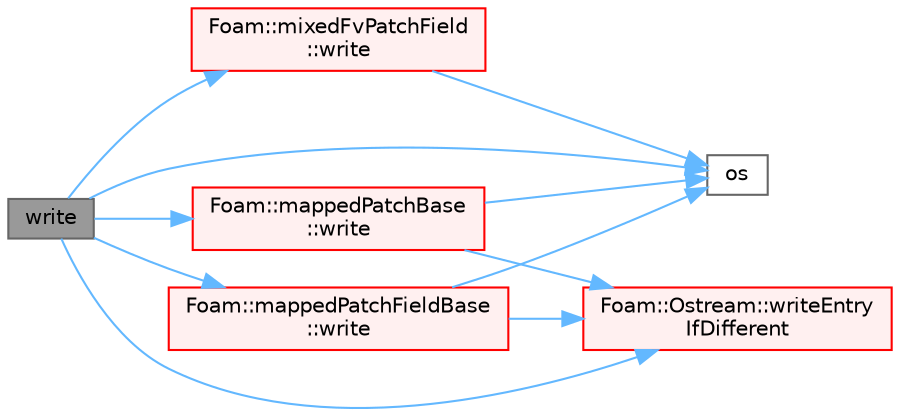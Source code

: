 digraph "write"
{
 // LATEX_PDF_SIZE
  bgcolor="transparent";
  edge [fontname=Helvetica,fontsize=10,labelfontname=Helvetica,labelfontsize=10];
  node [fontname=Helvetica,fontsize=10,shape=box,height=0.2,width=0.4];
  rankdir="LR";
  Node1 [id="Node000001",label="write",height=0.2,width=0.4,color="gray40", fillcolor="grey60", style="filled", fontcolor="black",tooltip=" "];
  Node1 -> Node2 [id="edge1_Node000001_Node000002",color="steelblue1",style="solid",tooltip=" "];
  Node2 [id="Node000002",label="os",height=0.2,width=0.4,color="grey40", fillcolor="white", style="filled",URL="$faMeshWriteEdgesOBJ_8H.html#abea05d50bd7259b44f2002c0382ba13e",tooltip=" "];
  Node1 -> Node3 [id="edge2_Node000001_Node000003",color="steelblue1",style="solid",tooltip=" "];
  Node3 [id="Node000003",label="Foam::mixedFvPatchField\l::write",height=0.2,width=0.4,color="red", fillcolor="#FFF0F0", style="filled",URL="$classFoam_1_1mixedFvPatchField.html#a293fdfec8bdfbd5c3913ab4c9f3454ff",tooltip=" "];
  Node3 -> Node2 [id="edge3_Node000003_Node000002",color="steelblue1",style="solid",tooltip=" "];
  Node1 -> Node18 [id="edge4_Node000001_Node000018",color="steelblue1",style="solid",tooltip=" "];
  Node18 [id="Node000018",label="Foam::mappedPatchFieldBase\l::write",height=0.2,width=0.4,color="red", fillcolor="#FFF0F0", style="filled",URL="$classFoam_1_1mappedPatchFieldBase.html#a78cec3e4ecac4a89a3ad8d38f2ad21f5",tooltip=" "];
  Node18 -> Node2 [id="edge5_Node000018_Node000002",color="steelblue1",style="solid",tooltip=" "];
  Node18 -> Node19 [id="edge6_Node000018_Node000019",color="steelblue1",style="solid",tooltip=" "];
  Node19 [id="Node000019",label="Foam::Ostream::writeEntry\lIfDifferent",height=0.2,width=0.4,color="red", fillcolor="#FFF0F0", style="filled",URL="$classFoam_1_1Ostream.html#a879501af367d0fbf69ea33f88464bc93",tooltip=" "];
  Node1 -> Node20 [id="edge7_Node000001_Node000020",color="steelblue1",style="solid",tooltip=" "];
  Node20 [id="Node000020",label="Foam::mappedPatchBase\l::write",height=0.2,width=0.4,color="red", fillcolor="#FFF0F0", style="filled",URL="$classFoam_1_1mappedPatchBase.html#a78cec3e4ecac4a89a3ad8d38f2ad21f5",tooltip=" "];
  Node20 -> Node2 [id="edge8_Node000020_Node000002",color="steelblue1",style="solid",tooltip=" "];
  Node20 -> Node19 [id="edge9_Node000020_Node000019",color="steelblue1",style="solid",tooltip=" "];
  Node1 -> Node19 [id="edge10_Node000001_Node000019",color="steelblue1",style="solid",tooltip=" "];
}
